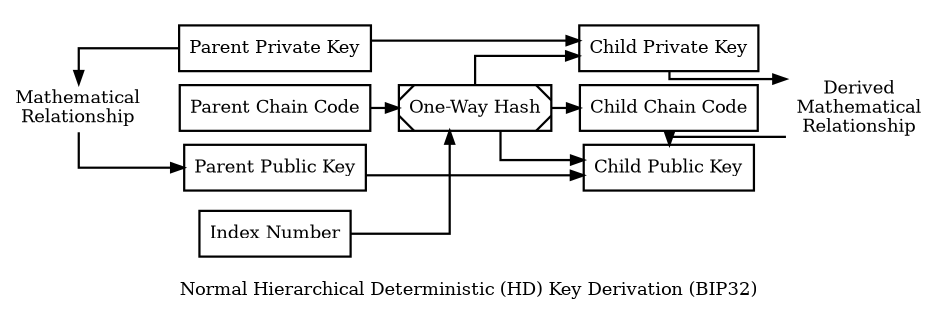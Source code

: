 digraph extended {

size=6.25;
rankdir=LR;
penwidth=1.75;
node [ penwidth = 1.75, shape = "box" ];
edge [ penwidth = 1.75 ];
nodesep=0.15;
splines = ortho;
ranksep = 0.3;

subgraph cluster_parent {
style = "invis";
parent_private_key [ label = "Parent Private Key" ];
parent_chain_code [ label = "Parent Chain Code" ];
parent_public_key [ label = "Parent Public Key" ];
}
child_private_key [ label = "Child Private Key" ];
child_chain_code [ label = "Child Chain Code" ];
child_public_key [ label = "Child Public Key" ];
i_norm [ label = "Index Number" ];
hmac [ label = "One-Way Hash", style = "diagonals" ];

rel1 [ label = "Mathematical\nRelationship", shape = "none" ]
rel2 [ label = "Derived\nMathematical\nRelationship", shape = "none" ]

rel1 -> parent_private_key [ weight = 0, dir = "back" ];
rel1 -> parent_chain_code [ style = "invis" ];
rel1 -> parent_public_key [ weight = 0 ];

child_private_key -> rel2 [ weight = 0 ];
child_chain_code -> rel2 [ weight = 1, style = "invis" ];
child_public_key -> rel2 [ weight = 0, dir = "back" ];

//rel1 -> rel2 [ weight = 0 ];

//parent_private_key -> parent_public_key [constraint = false, label = "Math Rel" ];
//child_private_key -> child_public_key [constraint = false, minlen = 2];

parent_private_key -> child_private_key;
parent_public_key  -> child_public_key;

parent_chain_code -> hmac;
i_norm            -> hmac;

hmac -> child_public_key;
hmac -> child_private_key;
hmac -> child_chain_code;

label = " \nNormal Hierarchical Deterministic (HD) Key Derivation (BIP32)"
}
